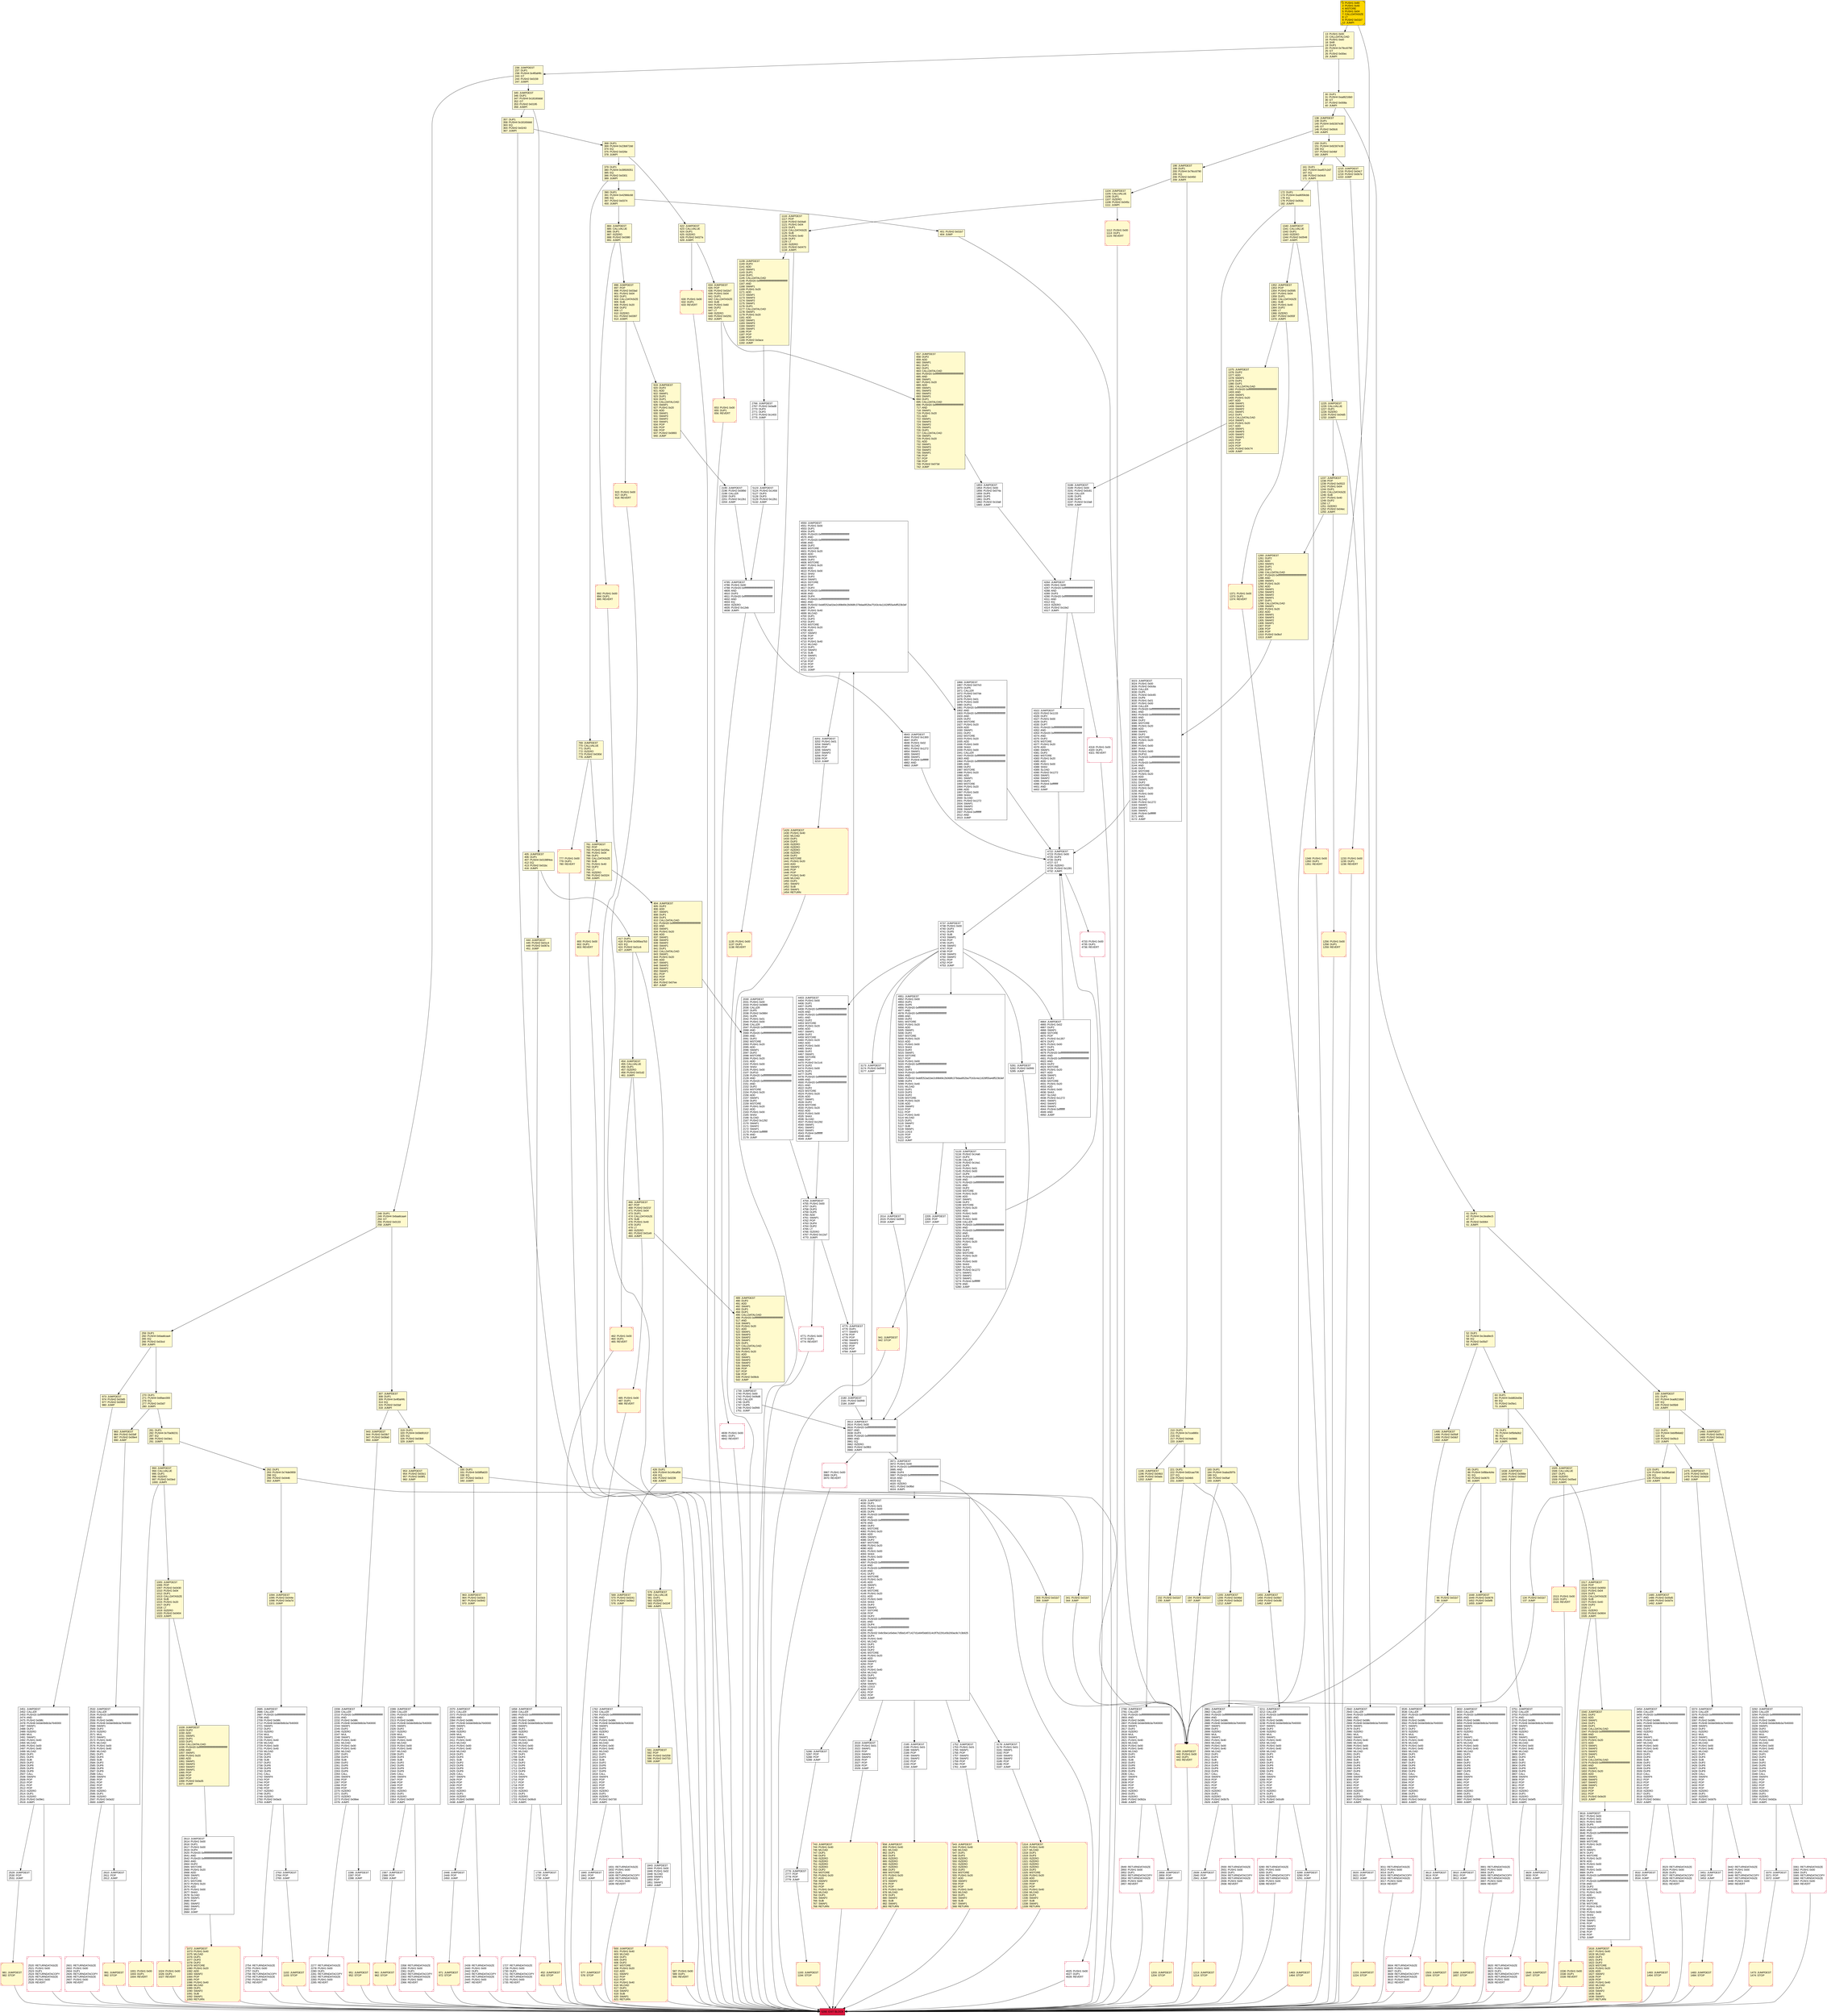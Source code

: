 digraph G {
bgcolor=transparent rankdir=UD;
node [shape=box style=filled color=black fillcolor=white fontname=arial fontcolor=black];
4550 [label="4550: JUMPDEST\l4551: PUSH1 0x00\l4553: DUP1\l4554: DUP5\l4555: PUSH20 0xffffffffffffffffffffffffffffffffffffffff\l4576: AND\l4577: PUSH20 0xffffffffffffffffffffffffffffffffffffffff\l4598: AND\l4599: DUP2\l4600: MSTORE\l4601: PUSH1 0x20\l4603: ADD\l4604: SWAP1\l4605: DUP2\l4606: MSTORE\l4607: PUSH1 0x20\l4609: ADD\l4610: PUSH1 0x00\l4612: SHA3\l4613: DUP2\l4614: SWAP1\l4615: SSTORE\l4616: POP\l4617: DUP2\l4618: PUSH20 0xffffffffffffffffffffffffffffffffffffffff\l4639: AND\l4640: DUP4\l4641: PUSH20 0xffffffffffffffffffffffffffffffffffffffff\l4662: AND\l4663: PUSH32 0xddf252ad1be2c89b69c2b068fc378daa952ba7f163c4a11628f55a4df523b3ef\l4696: DUP4\l4697: PUSH1 0x40\l4699: MLOAD\l4700: DUP1\l4701: DUP3\l4702: DUP2\l4703: MSTORE\l4704: PUSH1 0x20\l4706: ADD\l4707: SWAP2\l4708: POP\l4709: POP\l4710: PUSH1 0x40\l4712: MLOAD\l4713: DUP1\l4714: SWAP2\l4715: SUB\l4716: SWAP1\l4717: LOG3\l4718: POP\l4719: POP\l4720: POP\l4721: JUMP\l" ];
993 [label="993: JUMPDEST\l994: CALLVALUE\l995: DUP1\l996: ISZERO\l997: PUSH2 0x03ed\l1000: JUMPI\l" fillcolor=lemonchiffon ];
303 [label="303: PUSH2 0x01b7\l306: JUMP\l" fillcolor=lemonchiffon ];
657 [label="657: JUMPDEST\l658: DUP2\l659: ADD\l660: SWAP1\l661: DUP1\l662: DUP1\l663: CALLDATALOAD\l664: PUSH20 0xffffffffffffffffffffffffffffffffffffffff\l685: AND\l686: SWAP1\l687: PUSH1 0x20\l689: ADD\l690: SWAP1\l691: SWAP3\l692: SWAP2\l693: SWAP1\l694: DUP1\l695: CALLDATALOAD\l696: PUSH20 0xffffffffffffffffffffffffffffffffffffffff\l717: AND\l718: SWAP1\l719: PUSH1 0x20\l721: ADD\l722: SWAP1\l723: SWAP3\l724: SWAP2\l725: SWAP1\l726: DUP1\l727: CALLDATALOAD\l728: SWAP1\l729: PUSH1 0x20\l731: ADD\l732: SWAP1\l733: SWAP3\l734: SWAP2\l735: SWAP1\l736: POP\l737: POP\l738: POP\l739: PUSH2 0x073d\l742: JUMP\l" fillcolor=lemonchiffon ];
1739 [label="1739: JUMPDEST\l1740: PUSH1 0x00\l1742: PUSH2 0x06d8\l1745: CALLER\l1746: DUP5\l1747: DUP5\l1748: PUSH2 0x0f49\l1751: JUMP\l" ];
2858 [label="2858: JUMPDEST\l2859: POP\l2860: JUMP\l" ];
3370 [label="3370: JUMPDEST\l3371: POP\l3372: JUMP\l" ];
1475 [label="1475: JUMPDEST\l1476: PUSH2 0x05cb\l1479: PUSH2 0x0d2d\l1482: JUMP\l" fillcolor=lemonchiffon ];
3604 [label="3604: RETURNDATASIZE\l3605: PUSH1 0x00\l3607: DUP1\l3608: RETURNDATACOPY\l3609: RETURNDATASIZE\l3610: PUSH1 0x00\l3612: REVERT\l" shape=Msquare color=crimson ];
1840 [label="1840: JUMPDEST\l1841: POP\l1842: JUMP\l" ];
2367 [label="2367: JUMPDEST\l2368: POP\l2369: JUMP\l" ];
4025 [label="4025: PUSH1 0x00\l4027: DUP1\l4028: REVERT\l" shape=Msquare color=crimson ];
1314 [label="1314: JUMPDEST\l1315: PUSH1 0x40\l1317: MLOAD\l1318: DUP1\l1319: DUP3\l1320: ISZERO\l1321: ISZERO\l1322: ISZERO\l1323: ISZERO\l1324: DUP2\l1325: MSTORE\l1326: PUSH1 0x20\l1328: ADD\l1329: SWAP2\l1330: POP\l1331: POP\l1332: PUSH1 0x40\l1334: MLOAD\l1335: DUP1\l1336: SWAP2\l1337: SUB\l1338: SWAP1\l1339: RETURN\l" fillcolor=lemonchiffon shape=Msquare color=crimson ];
2780 [label="2780: JUMPDEST\l2781: CALLER\l2782: PUSH20 0xffffffffffffffffffffffffffffffffffffffff\l2803: AND\l2804: PUSH2 0x08fc\l2807: PUSH8 0x0de0b6b3a7640000\l2816: SWAP1\l2817: DUP2\l2818: ISZERO\l2819: MUL\l2820: SWAP1\l2821: PUSH1 0x40\l2823: MLOAD\l2824: PUSH1 0x00\l2826: PUSH1 0x40\l2828: MLOAD\l2829: DUP1\l2830: DUP4\l2831: SUB\l2832: DUP2\l2833: DUP6\l2834: DUP9\l2835: DUP9\l2836: CALL\l2837: SWAP4\l2838: POP\l2839: POP\l2840: POP\l2841: POP\l2842: ISZERO\l2843: DUP1\l2844: ISZERO\l2845: PUSH2 0x0b2a\l2848: JUMPI\l" ];
330 [label="330: DUP1\l331: PUSH4 0x58ffa620\l336: EQ\l337: PUSH2 0x03c3\l340: JUMPI\l" fillcolor=lemonchiffon ];
2185 [label="2185: JUMPDEST\l2186: PUSH1 0x01\l2188: SWAP1\l2189: POP\l2190: SWAP3\l2191: SWAP2\l2192: POP\l2193: POP\l2194: JUMP\l" ];
951 [label="951: JUMPDEST\l952: STOP\l" fillcolor=lemonchiffon shape=Msquare color=crimson ];
1463 [label="1463: JUMPDEST\l1464: STOP\l" fillcolor=lemonchiffon shape=Msquare color=crimson ];
943 [label="943: JUMPDEST\l944: PUSH2 0x03b7\l947: PUSH2 0x08a0\l950: JUMP\l" fillcolor=lemonchiffon ];
3201 [label="3201: JUMPDEST\l3202: PUSH1 0x01\l3204: SWAP1\l3205: POP\l3206: SWAP3\l3207: SWAP2\l3208: POP\l3209: POP\l3210: JUMP\l" ];
1638 [label="1638: JUMPDEST\l1639: PUSH2 0x066e\l1642: PUSH2 0x0ea7\l1645: JUMP\l" fillcolor=lemonchiffon ];
2014 [label="2014: JUMPDEST\l2015: PUSH2 0x0f49\l2018: JUMP\l" ];
30 [label="30: DUP1\l31: PUSH4 0xad6216b0\l36: GT\l37: PUSH2 0x008a\l40: JUMPI\l" fillcolor=lemonchiffon ];
915 [label="915: PUSH1 0x00\l917: DUP1\l918: REVERT\l" fillcolor=lemonchiffon shape=Msquare color=crimson ];
2601 [label="2601: RETURNDATASIZE\l2602: PUSH1 0x00\l2604: DUP1\l2605: RETURNDATACOPY\l2606: RETURNDATASIZE\l2607: PUSH1 0x00\l2609: REVERT\l" shape=Msquare color=crimson ];
390 [label="390: DUP1\l391: PUSH4 0x42966c68\l396: EQ\l397: PUSH2 0x0374\l400: JUMPI\l" fillcolor=lemonchiffon ];
941 [label="941: JUMPDEST\l942: STOP\l" fillcolor=lemonchiffon shape=Msquare color=crimson ];
4864 [label="4864: JUMPDEST\l4865: PUSH1 0x02\l4867: DUP2\l4868: SWAP1\l4869: SSTORE\l4870: POP\l4871: PUSH2 0x1357\l4874: DUP2\l4875: PUSH1 0x00\l4877: DUP1\l4878: DUP6\l4879: PUSH20 0xffffffffffffffffffffffffffffffffffffffff\l4900: AND\l4901: PUSH20 0xffffffffffffffffffffffffffffffffffffffff\l4922: AND\l4923: DUP2\l4924: MSTORE\l4925: PUSH1 0x20\l4927: ADD\l4928: SWAP1\l4929: DUP2\l4930: MSTORE\l4931: PUSH1 0x20\l4933: ADD\l4934: PUSH1 0x00\l4936: SHA3\l4937: SLOAD\l4938: PUSH2 0x1272\l4941: SWAP1\l4942: SWAP2\l4943: SWAP1\l4944: PUSH4 0xffffffff\l4949: AND\l4950: JUMP\l" ];
953 [label="953: JUMPDEST\l954: PUSH2 0x03c1\l957: PUSH2 0x08f1\l960: JUMP\l" fillcolor=lemonchiffon ];
1540 [label="1540: JUMPDEST\l1541: DUP2\l1542: ADD\l1543: SWAP1\l1544: DUP1\l1545: DUP1\l1546: CALLDATALOAD\l1547: PUSH20 0xffffffffffffffffffffffffffffffffffffffff\l1568: AND\l1569: SWAP1\l1570: PUSH1 0x20\l1572: ADD\l1573: SWAP1\l1574: SWAP3\l1575: SWAP2\l1576: SWAP1\l1577: DUP1\l1578: CALLDATALOAD\l1579: PUSH20 0xffffffffffffffffffffffffffffffffffffffff\l1600: AND\l1601: SWAP1\l1602: PUSH1 0x20\l1604: ADD\l1605: SWAP1\l1606: SWAP3\l1607: SWAP2\l1608: SWAP1\l1609: POP\l1610: POP\l1611: POP\l1612: PUSH2 0x0e20\l1615: JUMP\l" fillcolor=lemonchiffon ];
634 [label="634: JUMPDEST\l635: POP\l636: PUSH2 0x02e7\l639: PUSH1 0x04\l641: DUP1\l642: CALLDATASIZE\l643: SUB\l644: PUSH1 0x60\l646: DUP2\l647: LT\l648: ISZERO\l649: PUSH2 0x0291\l652: JUMPI\l" fillcolor=lemonchiffon ];
981 [label="981: JUMPDEST\l982: STOP\l" fillcolor=lemonchiffon shape=Msquare color=crimson ];
1493 [label="1493: JUMPDEST\l1494: STOP\l" fillcolor=lemonchiffon shape=Msquare color=crimson ];
1853 [label="1853: JUMPDEST\l1854: PUSH1 0x00\l1856: PUSH2 0x074a\l1859: DUP5\l1860: DUP5\l1861: DUP5\l1862: PUSH2 0x10a8\l1865: JUMP\l" ];
485 [label="485: PUSH1 0x00\l487: DUP1\l488: REVERT\l" fillcolor=lemonchiffon shape=Msquare color=crimson ];
259 [label="259: DUP1\l260: PUSH4 0x6aa6caa4\l265: EQ\l266: PUSH2 0x03cd\l269: JUMPI\l" fillcolor=lemonchiffon ];
1001 [label="1001: PUSH1 0x00\l1003: DUP1\l1004: REVERT\l" fillcolor=lemonchiffon shape=Msquare color=crimson ];
1513 [label="1513: PUSH1 0x00\l1515: DUP1\l1516: REVERT\l" fillcolor=lemonchiffon shape=Msquare color=crimson ];
991 [label="991: JUMPDEST\l992: STOP\l" fillcolor=lemonchiffon shape=Msquare color=crimson ];
1503 [label="1503: JUMPDEST\l1504: STOP\l" fillcolor=lemonchiffon shape=Msquare color=crimson ];
345 [label="345: JUMPDEST\l346: DUP1\l347: PUSH4 0x18160ddd\l352: GT\l353: PUSH2 0x0195\l356: JUMPI\l" fillcolor=lemonchiffon ];
183 [label="183: DUP1\l184: PUSH4 0xaba35f7b\l189: EQ\l190: PUSH2 0x05af\l193: JUMPI\l" fillcolor=lemonchiffon ];
452 [label="452: JUMPDEST\l453: STOP\l" fillcolor=lemonchiffon shape=Msquare color=crimson ];
961 [label="961: JUMPDEST\l962: STOP\l" fillcolor=lemonchiffon shape=Msquare color=crimson ];
1473 [label="1473: JUMPDEST\l1474: STOP\l" fillcolor=lemonchiffon shape=Msquare color=crimson ];
1485 [label="1485: JUMPDEST\l1486: PUSH2 0x05d5\l1489: PUSH2 0x0d7e\l1492: JUMP\l" fillcolor=lemonchiffon ];
2939 [label="2939: JUMPDEST\l2940: POP\l2941: JUMP\l" ];
3451 [label="3451: JUMPDEST\l3452: POP\l3453: JUMP\l" ];
971 [label="971: JUMPDEST\l972: STOP\l" fillcolor=lemonchiffon shape=Msquare color=crimson ];
1483 [label="1483: JUMPDEST\l1484: STOP\l" fillcolor=lemonchiffon shape=Msquare color=crimson ];
3910 [label="3910: JUMPDEST\l3911: POP\l3912: JUMP\l" ];
0 [label="0: PUSH1 0x80\l2: PUSH1 0x40\l4: MSTORE\l5: PUSH1 0x04\l7: CALLDATASIZE\l8: LT\l9: PUSH2 0x01b7\l12: JUMPI\l" fillcolor=lemonchiffon shape=Msquare fillcolor=gold ];
3971 [label="3971: JUMPDEST\l3972: PUSH1 0x00\l3974: PUSH20 0xffffffffffffffffffffffffffffffffffffffff\l3995: AND\l3996: DUP4\l3997: PUSH20 0xffffffffffffffffffffffffffffffffffffffff\l4018: AND\l4019: EQ\l4020: ISZERO\l4021: PUSH2 0x0fbd\l4024: JUMPI\l" ];
221 [label="221: DUP1\l222: PUSH4 0x82caa706\l227: EQ\l228: PUSH2 0x04b5\l231: JUMPI\l" fillcolor=lemonchiffon ];
858 [label="858: JUMPDEST\l859: PUSH1 0x40\l861: MLOAD\l862: DUP1\l863: DUP3\l864: ISZERO\l865: ISZERO\l866: ISZERO\l867: ISZERO\l868: DUP2\l869: MSTORE\l870: PUSH1 0x20\l872: ADD\l873: SWAP2\l874: POP\l875: POP\l876: PUSH1 0x40\l878: MLOAD\l879: DUP1\l880: SWAP2\l881: SUB\l882: SWAP1\l883: RETURN\l" fillcolor=lemonchiffon shape=Msquare color=crimson ];
405 [label="405: JUMPDEST\l406: DUP1\l407: PUSH4 0x0198f4ea\l412: EQ\l413: PUSH2 0x01bc\l416: JUMPI\l" fillcolor=lemonchiffon ];
3211 [label="3211: JUMPDEST\l3212: CALLER\l3213: PUSH20 0xffffffffffffffffffffffffffffffffffffffff\l3234: AND\l3235: PUSH2 0x08fc\l3238: PUSH8 0x0de0b6b3a7640000\l3247: SWAP1\l3248: DUP2\l3249: ISZERO\l3250: MUL\l3251: SWAP1\l3252: PUSH1 0x40\l3254: MLOAD\l3255: PUSH1 0x00\l3257: PUSH1 0x40\l3259: MLOAD\l3260: DUP1\l3261: DUP4\l3262: SUB\l3263: DUP2\l3264: DUP6\l3265: DUP9\l3266: DUP9\l3267: CALL\l3268: SWAP4\l3269: POP\l3270: POP\l3271: POP\l3272: POP\l3273: ISZERO\l3274: DUP1\l3275: ISZERO\l3276: PUSH2 0x0cd9\l3279: JUMPI\l" ];
462 [label="462: PUSH1 0x00\l464: DUP1\l465: REVERT\l" fillcolor=lemonchiffon shape=Msquare color=crimson ];
1752 [label="1752: JUMPDEST\l1753: PUSH1 0x01\l1755: SWAP1\l1756: POP\l1757: SWAP3\l1758: SWAP2\l1759: POP\l1760: POP\l1761: JUMP\l" ];
1094 [label="1094: JUMPDEST\l1095: PUSH2 0x044e\l1098: PUSH2 0x0a7d\l1101: JUMP\l" fillcolor=lemonchiffon ];
2451 [label="2451: JUMPDEST\l2452: CALLER\l2453: PUSH20 0xffffffffffffffffffffffffffffffffffffffff\l2474: AND\l2475: PUSH2 0x08fc\l2478: PUSH8 0x0de0b6b3a7640000\l2487: SWAP1\l2488: DUP2\l2489: ISZERO\l2490: MUL\l2491: SWAP1\l2492: PUSH1 0x40\l2494: MLOAD\l2495: PUSH1 0x00\l2497: PUSH1 0x40\l2499: MLOAD\l2500: DUP1\l2501: DUP4\l2502: SUB\l2503: DUP2\l2504: DUP6\l2505: DUP9\l2506: DUP9\l2507: CALL\l2508: SWAP4\l2509: POP\l2510: POP\l2511: POP\l2512: POP\l2513: ISZERO\l2514: DUP1\l2515: ISZERO\l2516: PUSH2 0x09e1\l2519: JUMPI\l" ];
2861 [label="2861: JUMPDEST\l2862: CALLER\l2863: PUSH20 0xffffffffffffffffffffffffffffffffffffffff\l2884: AND\l2885: PUSH2 0x08fc\l2888: PUSH8 0x0de0b6b3a7640000\l2897: SWAP1\l2898: DUP2\l2899: ISZERO\l2900: MUL\l2901: SWAP1\l2902: PUSH1 0x40\l2904: MLOAD\l2905: PUSH1 0x00\l2907: PUSH1 0x40\l2909: MLOAD\l2910: DUP1\l2911: DUP4\l2912: SUB\l2913: DUP2\l2914: DUP6\l2915: DUP9\l2916: DUP9\l2917: CALL\l2918: SWAP4\l2919: POP\l2920: POP\l2921: POP\l2922: POP\l2923: ISZERO\l2924: DUP1\l2925: ISZERO\l2926: PUSH2 0x0b7b\l2929: JUMPI\l" ];
2195 [label="2195: JUMPDEST\l2196: PUSH2 0x089d\l2199: CALLER\l2200: DUP3\l2201: PUSH2 0x12b1\l2204: JUMP\l" ];
4403 [label="4403: JUMPDEST\l4404: PUSH1 0x00\l4406: DUP1\l4407: DUP6\l4408: PUSH20 0xffffffffffffffffffffffffffffffffffffffff\l4429: AND\l4430: PUSH20 0xffffffffffffffffffffffffffffffffffffffff\l4451: AND\l4452: DUP2\l4453: MSTORE\l4454: PUSH1 0x20\l4456: ADD\l4457: SWAP1\l4458: DUP2\l4459: MSTORE\l4460: PUSH1 0x20\l4462: ADD\l4463: PUSH1 0x00\l4465: SHA3\l4466: DUP2\l4467: SWAP1\l4468: SSTORE\l4469: POP\l4470: PUSH2 0x11c6\l4473: DUP2\l4474: PUSH1 0x00\l4476: DUP1\l4477: DUP6\l4478: PUSH20 0xffffffffffffffffffffffffffffffffffffffff\l4499: AND\l4500: PUSH20 0xffffffffffffffffffffffffffffffffffffffff\l4521: AND\l4522: DUP2\l4523: MSTORE\l4524: PUSH1 0x20\l4526: ADD\l4527: SWAP1\l4528: DUP2\l4529: MSTORE\l4530: PUSH1 0x20\l4532: ADD\l4533: PUSH1 0x00\l4535: SHA3\l4536: SLOAD\l4537: PUSH2 0x1292\l4540: SWAP1\l4541: SWAP2\l4542: SWAP1\l4543: PUSH4 0xffffffff\l4548: AND\l4549: JUMP\l" ];
1340 [label="1340: JUMPDEST\l1341: CALLVALUE\l1342: DUP1\l1343: ISZERO\l1344: PUSH2 0x0548\l1347: JUMPI\l" fillcolor=lemonchiffon ];
341 [label="341: PUSH2 0x01b7\l344: JUMP\l" fillcolor=lemonchiffon ];
884 [label="884: JUMPDEST\l885: CALLVALUE\l886: DUP1\l887: ISZERO\l888: PUSH2 0x0380\l891: JUMPI\l" fillcolor=lemonchiffon ];
800 [label="800: PUSH1 0x00\l802: DUP1\l803: REVERT\l" fillcolor=lemonchiffon shape=Msquare color=crimson ];
1495 [label="1495: JUMPDEST\l1496: PUSH2 0x05df\l1499: PUSH2 0x0dcf\l1502: JUMP\l" fillcolor=lemonchiffon ];
3373 [label="3373: JUMPDEST\l3374: CALLER\l3375: PUSH20 0xffffffffffffffffffffffffffffffffffffffff\l3396: AND\l3397: PUSH2 0x08fc\l3400: PUSH8 0x0de0b6b3a7640000\l3409: SWAP1\l3410: DUP2\l3411: ISZERO\l3412: MUL\l3413: SWAP1\l3414: PUSH1 0x40\l3416: MLOAD\l3417: PUSH1 0x00\l3419: PUSH1 0x40\l3421: MLOAD\l3422: DUP1\l3423: DUP4\l3424: SUB\l3425: DUP2\l3426: DUP6\l3427: DUP9\l3428: DUP9\l3429: CALL\l3430: SWAP4\l3431: POP\l3432: POP\l3433: POP\l3434: POP\l3435: ISZERO\l3436: DUP1\l3437: ISZERO\l3438: PUSH2 0x0d7b\l3441: JUMPI\l" ];
769 [label="769: JUMPDEST\l770: CALLVALUE\l771: DUP1\l772: ISZERO\l773: PUSH2 0x030d\l776: JUMPI\l" fillcolor=lemonchiffon ];
1225 [label="1225: JUMPDEST\l1226: CALLVALUE\l1227: DUP1\l1228: ISZERO\l1229: PUSH2 0x04d5\l1232: JUMPI\l" fillcolor=lemonchiffon ];
1005 [label="1005: JUMPDEST\l1006: POP\l1007: PUSH2 0x0430\l1010: PUSH1 0x04\l1012: DUP1\l1013: CALLDATASIZE\l1014: SUB\l1015: PUSH1 0x20\l1017: DUP2\l1018: LT\l1019: ISZERO\l1020: PUSH2 0x0404\l1023: JUMPI\l" fillcolor=lemonchiffon ];
4785 [label="4785: JUMPDEST\l4786: PUSH1 0x00\l4788: PUSH20 0xffffffffffffffffffffffffffffffffffffffff\l4809: AND\l4810: DUP3\l4811: PUSH20 0xffffffffffffffffffffffffffffffffffffffff\l4832: AND\l4833: EQ\l4834: ISZERO\l4835: PUSH2 0x12eb\l4838: JUMPI\l" ];
466 [label="466: JUMPDEST\l467: POP\l468: PUSH2 0x021f\l471: PUSH1 0x04\l473: DUP1\l474: CALLDATASIZE\l475: SUB\l476: PUSH1 0x40\l478: DUP2\l479: LT\l480: ISZERO\l481: PUSH2 0x01e9\l484: JUMPI\l" fillcolor=lemonchiffon ];
2776 [label="2776: JUMPDEST\l2777: POP\l2778: POP\l2779: JUMP\l" ];
1517 [label="1517: JUMPDEST\l1518: POP\l1519: PUSH2 0x0650\l1522: PUSH1 0x04\l1524: DUP1\l1525: CALLDATASIZE\l1526: SUB\l1527: PUSH1 0x40\l1529: DUP2\l1530: LT\l1531: ISZERO\l1532: PUSH2 0x0604\l1535: JUMPI\l" fillcolor=lemonchiffon ];
368 [label="368: DUP1\l369: PUSH4 0x23b872dd\l374: EQ\l375: PUSH2 0x026e\l378: JUMPI\l" fillcolor=lemonchiffon ];
3454 [label="3454: JUMPDEST\l3455: CALLER\l3456: PUSH20 0xffffffffffffffffffffffffffffffffffffffff\l3477: AND\l3478: PUSH2 0x08fc\l3481: PUSH8 0x0de0b6b3a7640000\l3490: SWAP1\l3491: DUP2\l3492: ISZERO\l3493: MUL\l3494: SWAP1\l3495: PUSH1 0x40\l3497: MLOAD\l3498: PUSH1 0x00\l3500: PUSH1 0x40\l3502: MLOAD\l3503: DUP1\l3504: DUP4\l3505: SUB\l3506: DUP2\l3507: DUP6\l3508: DUP9\l3509: DUP9\l3510: CALL\l3511: SWAP4\l3512: POP\l3513: POP\l3514: POP\l3515: POP\l3516: ISZERO\l3517: DUP1\l3518: ISZERO\l3519: PUSH2 0x0dcc\l3522: JUMPI\l" ];
489 [label="489: JUMPDEST\l490: DUP2\l491: ADD\l492: SWAP1\l493: DUP1\l494: DUP1\l495: CALLDATALOAD\l496: PUSH20 0xffffffffffffffffffffffffffffffffffffffff\l517: AND\l518: SWAP1\l519: PUSH1 0x20\l521: ADD\l522: SWAP1\l523: SWAP3\l524: SWAP2\l525: SWAP1\l526: DUP1\l527: CALLDATALOAD\l528: SWAP1\l529: PUSH1 0x20\l531: ADD\l532: SWAP1\l533: SWAP3\l534: SWAP2\l535: SWAP1\l536: POP\l537: POP\l538: POP\l539: PUSH2 0x06cb\l542: JUMP\l" fillcolor=lemonchiffon ];
85 [label="85: DUP1\l86: PUSH4 0xf8be4d4e\l91: EQ\l92: PUSH2 0x0670\l95: JUMPI\l" fillcolor=lemonchiffon ];
2613 [label="2613: JUMPDEST\l2614: PUSH1 0x00\l2616: DUP1\l2617: PUSH1 0x00\l2619: DUP4\l2620: PUSH20 0xffffffffffffffffffffffffffffffffffffffff\l2641: AND\l2642: PUSH20 0xffffffffffffffffffffffffffffffffffffffff\l2663: AND\l2664: DUP2\l2665: MSTORE\l2666: PUSH1 0x20\l2668: ADD\l2669: SWAP1\l2670: DUP2\l2671: MSTORE\l2672: PUSH1 0x20\l2674: ADD\l2675: PUSH1 0x00\l2677: SHA3\l2678: SLOAD\l2679: SWAP1\l2680: POP\l2681: SWAP2\l2682: SWAP1\l2683: POP\l2684: JUMP\l" ];
1727 [label="1727: RETURNDATASIZE\l1728: PUSH1 0x00\l1730: DUP1\l1731: RETURNDATACOPY\l1732: RETURNDATASIZE\l1733: PUSH1 0x00\l1735: REVERT\l" shape=Msquare color=crimson ];
777 [label="777: PUSH1 0x00\l779: DUP1\l780: REVERT\l" fillcolor=lemonchiffon shape=Msquare color=crimson ];
1429 [label="1429: JUMPDEST\l1430: PUSH1 0x40\l1432: MLOAD\l1433: DUP1\l1434: DUP3\l1435: ISZERO\l1436: ISZERO\l1437: ISZERO\l1438: ISZERO\l1439: DUP2\l1440: MSTORE\l1441: PUSH1 0x20\l1443: ADD\l1444: SWAP2\l1445: POP\l1446: POP\l1447: PUSH1 0x40\l1449: MLOAD\l1450: DUP1\l1451: SWAP2\l1452: SUB\l1453: SWAP1\l1454: RETURN\l" fillcolor=lemonchiffon shape=Msquare color=crimson ];
5290 [label="5290: EXIT BLOCK\l" fillcolor=crimson ];
4722 [label="4722: JUMPDEST\l4723: PUSH1 0x00\l4725: DUP3\l4726: DUP3\l4727: GT\l4728: ISZERO\l4729: PUSH2 0x1281\l4732: JUMPI\l" ];
3832 [label="3832: JUMPDEST\l3833: CALLER\l3834: PUSH20 0xffffffffffffffffffffffffffffffffffffffff\l3855: AND\l3856: PUSH2 0x08fc\l3859: PUSH8 0x0de0b6b3a7640000\l3868: SWAP1\l3869: DUP2\l3870: ISZERO\l3871: MUL\l3872: SWAP1\l3873: PUSH1 0x40\l3875: MLOAD\l3876: PUSH1 0x00\l3878: PUSH1 0x40\l3880: MLOAD\l3881: DUP1\l3882: DUP4\l3883: SUB\l3884: DUP2\l3885: DUP6\l3886: DUP9\l3887: DUP9\l3888: CALL\l3889: SWAP4\l3890: POP\l3891: POP\l3892: POP\l3893: POP\l3894: ISZERO\l3895: DUP1\l3896: ISZERO\l3897: PUSH2 0x0f46\l3900: JUMPI\l" ];
2448 [label="2448: JUMPDEST\l2449: POP\l2450: JUMP\l" ];
4754 [label="4754: JUMPDEST\l4755: PUSH1 0x00\l4757: DUP1\l4758: DUP3\l4759: DUP5\l4760: ADD\l4761: SWAP1\l4762: POP\l4763: DUP4\l4764: DUP2\l4765: LT\l4766: ISZERO\l4767: PUSH2 0x12a7\l4770: JUMPI\l" ];
401 [label="401: PUSH2 0x01b7\l404: JUMP\l" fillcolor=lemonchiffon ];
1866 [label="1866: JUMPDEST\l1867: PUSH2 0x07e3\l1870: DUP5\l1871: CALLER\l1872: PUSH2 0x07de\l1875: DUP6\l1876: PUSH1 0x01\l1878: PUSH1 0x00\l1880: DUP11\l1881: PUSH20 0xffffffffffffffffffffffffffffffffffffffff\l1902: AND\l1903: PUSH20 0xffffffffffffffffffffffffffffffffffffffff\l1924: AND\l1925: DUP2\l1926: MSTORE\l1927: PUSH1 0x20\l1929: ADD\l1930: SWAP1\l1931: DUP2\l1932: MSTORE\l1933: PUSH1 0x20\l1935: ADD\l1936: PUSH1 0x00\l1938: SHA3\l1939: PUSH1 0x00\l1941: CALLER\l1942: PUSH20 0xffffffffffffffffffffffffffffffffffffffff\l1963: AND\l1964: PUSH20 0xffffffffffffffffffffffffffffffffffffffff\l1985: AND\l1986: DUP2\l1987: MSTORE\l1988: PUSH1 0x20\l1990: ADD\l1991: SWAP1\l1992: DUP2\l1993: MSTORE\l1994: PUSH1 0x20\l1996: ADD\l1997: PUSH1 0x00\l1999: SHA3\l2000: SLOAD\l2001: PUSH2 0x1272\l2004: SWAP1\l2005: SWAP2\l2006: SWAP1\l2007: PUSH4 0xffffffff\l2012: AND\l2013: JUMP\l" ];
100 [label="100: JUMPDEST\l101: DUP1\l102: PUSH4 0xad6216b0\l107: EQ\l108: PUSH2 0x05b9\l111: JUMPI\l" fillcolor=lemonchiffon ];
357 [label="357: DUP1\l358: PUSH4 0x18160ddd\l363: EQ\l364: PUSH2 0x0243\l367: JUMPI\l" fillcolor=lemonchiffon ];
3178 [label="3178: JUMPDEST\l3179: PUSH1 0x01\l3181: SWAP1\l3182: POP\l3183: SWAP3\l3184: SWAP2\l3185: POP\l3186: POP\l3187: JUMP\l" ];
804 [label="804: JUMPDEST\l805: DUP2\l806: ADD\l807: SWAP1\l808: DUP1\l809: DUP1\l810: CALLDATALOAD\l811: PUSH20 0xffffffffffffffffffffffffffffffffffffffff\l832: AND\l833: SWAP1\l834: PUSH1 0x20\l836: ADD\l837: SWAP1\l838: SWAP3\l839: SWAP2\l840: SWAP1\l841: DUP1\l842: CALLDATALOAD\l843: SWAP1\l844: PUSH1 0x20\l846: ADD\l847: SWAP1\l848: SWAP3\l849: SWAP2\l850: SWAP1\l851: POP\l852: POP\l853: POP\l854: PUSH2 0x07ee\l857: JUMP\l" fillcolor=lemonchiffon ];
2208 [label="2208: JUMPDEST\l2209: CALLER\l2210: PUSH20 0xffffffffffffffffffffffffffffffffffffffff\l2231: AND\l2232: PUSH2 0x08fc\l2235: PUSH8 0x0de0b6b3a7640000\l2244: SWAP1\l2245: DUP2\l2246: ISZERO\l2247: MUL\l2248: SWAP1\l2249: PUSH1 0x40\l2251: MLOAD\l2252: PUSH1 0x00\l2254: PUSH1 0x40\l2256: MLOAD\l2257: DUP1\l2258: DUP4\l2259: SUB\l2260: DUP2\l2261: DUP6\l2262: DUP9\l2263: DUP9\l2264: CALL\l2265: SWAP4\l2266: POP\l2267: POP\l2268: POP\l2269: POP\l2270: ISZERO\l2271: DUP1\l2272: ISZERO\l2273: PUSH2 0x08ee\l2276: JUMPI\l" ];
1658 [label="1658: JUMPDEST\l1659: CALLER\l1660: PUSH20 0xffffffffffffffffffffffffffffffffffffffff\l1681: AND\l1682: PUSH2 0x08fc\l1685: PUSH8 0x0de0b6b3a7640000\l1694: SWAP1\l1695: DUP2\l1696: ISZERO\l1697: MUL\l1698: SWAP1\l1699: PUSH1 0x40\l1701: MLOAD\l1702: PUSH1 0x00\l1704: PUSH1 0x40\l1706: MLOAD\l1707: DUP1\l1708: DUP4\l1709: SUB\l1710: DUP2\l1711: DUP6\l1712: DUP9\l1713: DUP9\l1714: CALL\l1715: SWAP4\l1716: POP\l1717: POP\l1718: POP\l1719: POP\l1720: ISZERO\l1721: DUP1\l1722: ISZERO\l1723: PUSH2 0x06c8\l1726: JUMPI\l" ];
2529 [label="2529: JUMPDEST\l2530: POP\l2531: JUMP\l" ];
3913 [label="3913: JUMPDEST\l3914: PUSH1 0x00\l3916: PUSH20 0xffffffffffffffffffffffffffffffffffffffff\l3937: AND\l3938: DUP3\l3939: PUSH20 0xffffffffffffffffffffffffffffffffffffffff\l3960: AND\l3961: EQ\l3962: ISZERO\l3963: PUSH2 0x0f83\l3966: JUMPI\l" ];
123 [label="123: DUP1\l124: PUSH4 0xb3f5a0dd\l129: EQ\l130: PUSH2 0x05cd\l133: JUMPI\l" fillcolor=lemonchiffon ];
3280 [label="3280: RETURNDATASIZE\l3281: PUSH1 0x00\l3283: DUP1\l3284: RETURNDATACOPY\l3285: RETURNDATASIZE\l3286: PUSH1 0x00\l3288: REVERT\l" shape=Msquare color=crimson ];
172 [label="172: DUP1\l173: PUSH4 0xa9059cbb\l178: EQ\l179: PUSH2 0x053c\l182: JUMPI\l" fillcolor=lemonchiffon ];
1028 [label="1028: JUMPDEST\l1029: DUP2\l1030: ADD\l1031: SWAP1\l1032: DUP1\l1033: DUP1\l1034: CALLDATALOAD\l1035: PUSH20 0xffffffffffffffffffffffffffffffffffffffff\l1056: AND\l1057: SWAP1\l1058: PUSH1 0x20\l1060: ADD\l1061: SWAP1\l1062: SWAP3\l1063: SWAP2\l1064: SWAP1\l1065: POP\l1066: POP\l1067: POP\l1068: PUSH2 0x0a35\l1071: JUMP\l" fillcolor=lemonchiffon ];
4951 [label="4951: JUMPDEST\l4952: PUSH1 0x00\l4954: DUP1\l4955: DUP5\l4956: PUSH20 0xffffffffffffffffffffffffffffffffffffffff\l4977: AND\l4978: PUSH20 0xffffffffffffffffffffffffffffffffffffffff\l4999: AND\l5000: DUP2\l5001: MSTORE\l5002: PUSH1 0x20\l5004: ADD\l5005: SWAP1\l5006: DUP2\l5007: MSTORE\l5008: PUSH1 0x20\l5010: ADD\l5011: PUSH1 0x00\l5013: SHA3\l5014: DUP2\l5015: SWAP1\l5016: SSTORE\l5017: POP\l5018: PUSH1 0x00\l5020: PUSH20 0xffffffffffffffffffffffffffffffffffffffff\l5041: AND\l5042: DUP3\l5043: PUSH20 0xffffffffffffffffffffffffffffffffffffffff\l5064: AND\l5065: PUSH32 0xddf252ad1be2c89b69c2b068fc378daa952ba7f163c4a11628f55a4df523b3ef\l5098: DUP4\l5099: PUSH1 0x40\l5101: MLOAD\l5102: DUP1\l5103: DUP3\l5104: DUP2\l5105: MSTORE\l5106: PUSH1 0x20\l5108: ADD\l5109: SWAP2\l5110: POP\l5111: POP\l5112: PUSH1 0x40\l5114: MLOAD\l5115: DUP1\l5116: SWAP2\l5117: SUB\l5118: SWAP1\l5119: LOG3\l5120: POP\l5121: POP\l5122: JUMP\l" ];
1195 [label="1195: JUMPDEST\l1196: PUSH2 0x04b3\l1199: PUSH2 0x0adc\l1202: JUMP\l" fillcolor=lemonchiffon ];
307 [label="307: JUMPDEST\l308: DUP1\l309: PUSH4 0x4f0af4fc\l314: EQ\l315: PUSH2 0x03af\l318: JUMPI\l" fillcolor=lemonchiffon ];
2754 [label="2754: RETURNDATASIZE\l2755: PUSH1 0x00\l2757: DUP1\l2758: RETURNDATACOPY\l2759: RETURNDATASIZE\l2760: PUSH1 0x00\l2762: REVERT\l" shape=Msquare color=crimson ];
892 [label="892: PUSH1 0x00\l894: DUP1\l895: REVERT\l" fillcolor=lemonchiffon shape=Msquare color=crimson ];
3967 [label="3967: PUSH1 0x00\l3969: DUP1\l3970: REVERT\l" shape=Msquare color=crimson ];
3292 [label="3292: JUMPDEST\l3293: CALLER\l3294: PUSH20 0xffffffffffffffffffffffffffffffffffffffff\l3315: AND\l3316: PUSH2 0x08fc\l3319: PUSH8 0x0de0b6b3a7640000\l3328: SWAP1\l3329: DUP2\l3330: ISZERO\l3331: MUL\l3332: SWAP1\l3333: PUSH1 0x40\l3335: MLOAD\l3336: PUSH1 0x00\l3338: PUSH1 0x40\l3340: MLOAD\l3341: DUP1\l3342: DUP4\l3343: SUB\l3344: DUP2\l3345: DUP6\l3346: DUP9\l3347: DUP9\l3348: CALL\l3349: SWAP4\l3350: POP\l3351: POP\l3352: POP\l3353: POP\l3354: ISZERO\l3355: DUP1\l3356: ISZERO\l3357: PUSH2 0x0d2a\l3360: JUMPI\l" ];
292 [label="292: DUP1\l293: PUSH4 0x74de0959\l298: EQ\l299: PUSH2 0x0446\l302: JUMPI\l" fillcolor=lemonchiffon ];
63 [label="63: DUP1\l64: PUSH4 0xdd62ed3e\l69: EQ\l70: PUSH2 0x05e1\l73: JUMPI\l" fillcolor=lemonchiffon ];
1348 [label="1348: PUSH1 0x00\l1350: DUP1\l1351: REVERT\l" fillcolor=lemonchiffon shape=Msquare color=crimson ];
3020 [label="3020: JUMPDEST\l3021: POP\l3022: JUMP\l" ];
3532 [label="3532: JUMPDEST\l3533: POP\l3534: JUMP\l" ];
5286 [label="5286: JUMPDEST\l5287: POP\l5288: POP\l5289: JUMP\l" ];
248 [label="248: DUP1\l249: PUSH4 0x6aa6caa4\l254: GT\l255: PUSH2 0x0133\l258: JUMPI\l" fillcolor=lemonchiffon ];
138 [label="138: JUMPDEST\l139: DUP1\l140: PUSH4 0x92307e38\l145: GT\l146: PUSH2 0x00c6\l149: JUMPI\l" fillcolor=lemonchiffon ];
3820 [label="3820: RETURNDATASIZE\l3821: PUSH1 0x00\l3823: DUP1\l3824: RETURNDATACOPY\l3825: RETURNDATASIZE\l3826: PUSH1 0x00\l3828: REVERT\l" shape=Msquare color=crimson ];
2685 [label="2685: JUMPDEST\l2686: CALLER\l2687: PUSH20 0xffffffffffffffffffffffffffffffffffffffff\l2708: AND\l2709: PUSH2 0x08fc\l2712: PUSH8 0x0de0b6b3a7640000\l2721: SWAP1\l2722: DUP2\l2723: ISZERO\l2724: MUL\l2725: SWAP1\l2726: PUSH1 0x40\l2728: MLOAD\l2729: PUSH1 0x00\l2731: PUSH1 0x40\l2733: MLOAD\l2734: DUP1\l2735: DUP4\l2736: SUB\l2737: DUP2\l2738: DUP6\l2739: DUP9\l2740: DUP9\l2741: CALL\l2742: SWAP4\l2743: POP\l2744: POP\l2745: POP\l2746: POP\l2747: ISZERO\l2748: DUP1\l2749: ISZERO\l2750: PUSH2 0x0acb\l2753: JUMPI\l" ];
1371 [label="1371: PUSH1 0x00\l1373: DUP1\l1374: REVERT\l" fillcolor=lemonchiffon shape=Msquare color=crimson ];
2370 [label="2370: JUMPDEST\l2371: CALLER\l2372: PUSH20 0xffffffffffffffffffffffffffffffffffffffff\l2393: AND\l2394: PUSH2 0x08fc\l2397: PUSH8 0x0de0b6b3a7640000\l2406: SWAP1\l2407: DUP2\l2408: ISZERO\l2409: MUL\l2410: SWAP1\l2411: PUSH1 0x40\l2413: MLOAD\l2414: PUSH1 0x00\l2416: PUSH1 0x40\l2418: MLOAD\l2419: DUP1\l2420: DUP4\l2421: SUB\l2422: DUP2\l2423: DUP6\l2424: DUP9\l2425: DUP9\l2426: CALL\l2427: SWAP4\l2428: POP\l2429: POP\l2430: POP\l2431: POP\l2432: ISZERO\l2433: DUP1\l2434: ISZERO\l2435: PUSH2 0x0990\l2438: JUMPI\l" ];
2277 [label="2277: RETURNDATASIZE\l2278: PUSH1 0x00\l2280: DUP1\l2281: RETURNDATACOPY\l2282: RETURNDATASIZE\l2283: PUSH1 0x00\l2285: REVERT\l" shape=Msquare color=crimson ];
569 [label="569: JUMPDEST\l570: PUSH2 0x0241\l573: PUSH2 0x06e2\l576: JUMP\l" fillcolor=lemonchiffon ];
4771 [label="4771: PUSH1 0x00\l4773: DUP1\l4774: REVERT\l" shape=Msquare color=crimson ];
1215 [label="1215: JUMPDEST\l1216: PUSH2 0x04c7\l1219: PUSH2 0x0b7e\l1222: JUMP\l" fillcolor=lemonchiffon ];
1375 [label="1375: JUMPDEST\l1376: DUP2\l1377: ADD\l1378: SWAP1\l1379: DUP1\l1380: DUP1\l1381: CALLDATALOAD\l1382: PUSH20 0xffffffffffffffffffffffffffffffffffffffff\l1403: AND\l1404: SWAP1\l1405: PUSH1 0x20\l1407: ADD\l1408: SWAP1\l1409: SWAP3\l1410: SWAP2\l1411: SWAP1\l1412: DUP1\l1413: CALLDATALOAD\l1414: SWAP1\l1415: PUSH1 0x20\l1417: ADD\l1418: SWAP1\l1419: SWAP3\l1420: SWAP2\l1421: SWAP1\l1422: POP\l1423: POP\l1424: POP\l1425: PUSH2 0x0c74\l1428: JUMP\l" fillcolor=lemonchiffon ];
4843 [label="4843: JUMPDEST\l4844: PUSH2 0x1300\l4847: DUP2\l4848: PUSH1 0x02\l4850: SLOAD\l4851: PUSH2 0x1272\l4854: SWAP1\l4855: SWAP2\l4856: SWAP1\l4857: PUSH4 0xffffffff\l4862: AND\l4863: JUMP\l" ];
1237 [label="1237: JUMPDEST\l1238: POP\l1239: PUSH2 0x0522\l1242: PUSH1 0x04\l1244: DUP1\l1245: CALLDATASIZE\l1246: SUB\l1247: PUSH1 0x40\l1249: DUP2\l1250: LT\l1251: ISZERO\l1252: PUSH2 0x04ec\l1255: JUMPI\l" fillcolor=lemonchiffon ];
2610 [label="2610: JUMPDEST\l2611: POP\l2612: JUMP\l" ];
161 [label="161: DUP1\l162: PUSH4 0xa457c2d7\l167: EQ\l168: PUSH2 0x04c9\l171: JUMPI\l" fillcolor=lemonchiffon ];
983 [label="983: JUMPDEST\l984: PUSH2 0x03df\l987: PUSH2 0x09e4\l990: JUMP\l" fillcolor=lemonchiffon ];
1465 [label="1465: JUMPDEST\l1466: PUSH2 0x05c1\l1469: PUSH2 0x0cdc\l1472: JUMP\l" fillcolor=lemonchiffon ];
543 [label="543: JUMPDEST\l544: PUSH1 0x40\l546: MLOAD\l547: DUP1\l548: DUP3\l549: ISZERO\l550: ISZERO\l551: ISZERO\l552: ISZERO\l553: DUP2\l554: MSTORE\l555: PUSH1 0x20\l557: ADD\l558: SWAP2\l559: POP\l560: POP\l561: PUSH1 0x40\l563: MLOAD\l564: DUP1\l565: SWAP2\l566: SUB\l567: SWAP1\l568: RETURN\l" fillcolor=lemonchiffon shape=Msquare color=crimson ];
3751 [label="3751: JUMPDEST\l3752: CALLER\l3753: PUSH20 0xffffffffffffffffffffffffffffffffffffffff\l3774: AND\l3775: PUSH2 0x08fc\l3778: PUSH8 0x0de0b6b3a7640000\l3787: SWAP1\l3788: DUP2\l3789: ISZERO\l3790: MUL\l3791: SWAP1\l3792: PUSH1 0x40\l3794: MLOAD\l3795: PUSH1 0x00\l3797: PUSH1 0x40\l3799: MLOAD\l3800: DUP1\l3801: DUP4\l3802: SUB\l3803: DUP2\l3804: DUP6\l3805: DUP9\l3806: DUP9\l3807: CALL\l3808: SWAP4\l3809: POP\l3810: POP\l3811: POP\l3812: POP\l3813: ISZERO\l3814: DUP1\l3815: ISZERO\l3816: PUSH2 0x0ef5\l3819: JUMPI\l" ];
3901 [label="3901: RETURNDATASIZE\l3902: PUSH1 0x00\l3904: DUP1\l3905: RETURNDATACOPY\l3906: RETURNDATASIZE\l3907: PUSH1 0x00\l3909: REVERT\l" shape=Msquare color=crimson ];
1203 [label="1203: JUMPDEST\l1204: STOP\l" fillcolor=lemonchiffon shape=Msquare color=crimson ];
3023 [label="3023: JUMPDEST\l3024: PUSH1 0x00\l3026: PUSH2 0x0c6a\l3029: CALLER\l3030: DUP5\l3031: PUSH2 0x0c65\l3034: DUP6\l3035: PUSH1 0x01\l3037: PUSH1 0x00\l3039: CALLER\l3040: PUSH20 0xffffffffffffffffffffffffffffffffffffffff\l3061: AND\l3062: PUSH20 0xffffffffffffffffffffffffffffffffffffffff\l3083: AND\l3084: DUP2\l3085: MSTORE\l3086: PUSH1 0x20\l3088: ADD\l3089: SWAP1\l3090: DUP2\l3091: MSTORE\l3092: PUSH1 0x20\l3094: ADD\l3095: PUSH1 0x00\l3097: SHA3\l3098: PUSH1 0x00\l3100: DUP10\l3101: PUSH20 0xffffffffffffffffffffffffffffffffffffffff\l3122: AND\l3123: PUSH20 0xffffffffffffffffffffffffffffffffffffffff\l3144: AND\l3145: DUP2\l3146: MSTORE\l3147: PUSH1 0x20\l3149: ADD\l3150: SWAP1\l3151: DUP2\l3152: MSTORE\l3153: PUSH1 0x20\l3155: ADD\l3156: PUSH1 0x00\l3158: SHA3\l3159: SLOAD\l3160: PUSH2 0x1272\l3163: SWAP1\l3164: SWAP2\l3165: SWAP1\l3166: PUSH4 0xffffffff\l3171: AND\l3172: JUMP\l" ];
1213 [label="1213: JUMPDEST\l1214: STOP\l" fillcolor=lemonchiffon shape=Msquare color=crimson ];
653 [label="653: PUSH1 0x00\l655: DUP1\l656: REVERT\l" fillcolor=lemonchiffon shape=Msquare color=crimson ];
2358 [label="2358: RETURNDATASIZE\l2359: PUSH1 0x00\l2361: DUP1\l2362: RETURNDATACOPY\l2363: RETURNDATASIZE\l2364: PUSH1 0x00\l2366: REVERT\l" shape=Msquare color=crimson ];
2849 [label="2849: RETURNDATASIZE\l2850: PUSH1 0x00\l2852: DUP1\l2853: RETURNDATACOPY\l2854: RETURNDATASIZE\l2855: PUSH1 0x00\l2857: REVERT\l" shape=Msquare color=crimson ];
3361 [label="3361: RETURNDATASIZE\l3362: PUSH1 0x00\l3364: DUP1\l3365: RETURNDATACOPY\l3366: RETURNDATASIZE\l3367: PUSH1 0x00\l3369: REVERT\l" shape=Msquare color=crimson ];
3613 [label="3613: JUMPDEST\l3614: POP\l3615: JUMP\l" ];
1831 [label="1831: RETURNDATASIZE\l1832: PUSH1 0x00\l1834: DUP1\l1835: RETURNDATACOPY\l1836: RETURNDATASIZE\l1837: PUSH1 0x00\l1839: REVERT\l" shape=Msquare color=crimson ];
1193 [label="1193: JUMPDEST\l1194: STOP\l" fillcolor=lemonchiffon shape=Msquare color=crimson ];
236 [label="236: JUMPDEST\l237: DUP1\l238: PUSH4 0x4f0af4fc\l243: GT\l244: PUSH2 0x0159\l247: JUMPI\l" fillcolor=lemonchiffon ];
52 [label="52: DUP1\l53: PUSH4 0xc3ea9ec5\l58: EQ\l59: PUSH2 0x05d7\l62: JUMPI\l" fillcolor=lemonchiffon ];
198 [label="198: JUMPDEST\l199: DUP1\l200: PUSH4 0x79cc6790\l205: EQ\l206: PUSH2 0x0450\l209: JUMPI\l" fillcolor=lemonchiffon ];
1260 [label="1260: JUMPDEST\l1261: DUP2\l1262: ADD\l1263: SWAP1\l1264: DUP1\l1265: DUP1\l1266: CALLDATALOAD\l1267: PUSH20 0xffffffffffffffffffffffffffffffffffffffff\l1288: AND\l1289: SWAP1\l1290: PUSH1 0x20\l1292: ADD\l1293: SWAP1\l1294: SWAP3\l1295: SWAP2\l1296: SWAP1\l1297: DUP1\l1298: CALLDATALOAD\l1299: SWAP1\l1300: PUSH1 0x20\l1302: ADD\l1303: SWAP1\l1304: SWAP3\l1305: SWAP2\l1306: SWAP1\l1307: POP\l1308: POP\l1309: POP\l1310: PUSH2 0x0bcf\l1313: JUMP\l" fillcolor=lemonchiffon ];
2030 [label="2030: JUMPDEST\l2031: PUSH1 0x00\l2033: PUSH2 0x0889\l2036: CALLER\l2037: DUP5\l2038: PUSH2 0x0884\l2041: DUP6\l2042: PUSH1 0x01\l2044: PUSH1 0x00\l2046: CALLER\l2047: PUSH20 0xffffffffffffffffffffffffffffffffffffffff\l2068: AND\l2069: PUSH20 0xffffffffffffffffffffffffffffffffffffffff\l2090: AND\l2091: DUP2\l2092: MSTORE\l2093: PUSH1 0x20\l2095: ADD\l2096: SWAP1\l2097: DUP2\l2098: MSTORE\l2099: PUSH1 0x20\l2101: ADD\l2102: PUSH1 0x00\l2104: SHA3\l2105: PUSH1 0x00\l2107: DUP10\l2108: PUSH20 0xffffffffffffffffffffffffffffffffffffffff\l2129: AND\l2130: PUSH20 0xffffffffffffffffffffffffffffffffffffffff\l2151: AND\l2152: DUP2\l2153: MSTORE\l2154: PUSH1 0x20\l2156: ADD\l2157: SWAP1\l2158: DUP2\l2159: MSTORE\l2160: PUSH1 0x20\l2162: ADD\l2163: PUSH1 0x00\l2165: SHA3\l2166: SLOAD\l2167: PUSH2 0x1292\l2170: SWAP1\l2171: SWAP2\l2172: SWAP1\l2173: PUSH4 0xffffffff\l2178: AND\l2179: JUMP\l" ];
5133 [label="5133: JUMPDEST\l5134: PUSH2 0x14a6\l5137: DUP3\l5138: CALLER\l5139: PUSH2 0x14a1\l5142: DUP5\l5143: PUSH1 0x01\l5145: PUSH1 0x00\l5147: DUP9\l5148: PUSH20 0xffffffffffffffffffffffffffffffffffffffff\l5169: AND\l5170: PUSH20 0xffffffffffffffffffffffffffffffffffffffff\l5191: AND\l5192: DUP2\l5193: MSTORE\l5194: PUSH1 0x20\l5196: ADD\l5197: SWAP1\l5198: DUP2\l5199: MSTORE\l5200: PUSH1 0x20\l5202: ADD\l5203: PUSH1 0x00\l5205: SHA3\l5206: PUSH1 0x00\l5208: CALLER\l5209: PUSH20 0xffffffffffffffffffffffffffffffffffffffff\l5230: AND\l5231: PUSH20 0xffffffffffffffffffffffffffffffffffffffff\l5252: AND\l5253: DUP2\l5254: MSTORE\l5255: PUSH1 0x20\l5257: ADD\l5258: SWAP1\l5259: DUP2\l5260: MSTORE\l5261: PUSH1 0x20\l5263: ADD\l5264: PUSH1 0x00\l5266: SHA3\l5267: SLOAD\l5268: PUSH2 0x1272\l5271: SWAP1\l5272: SWAP2\l5273: SWAP1\l5274: PUSH4 0xffffffff\l5279: AND\l5280: JUMP\l" ];
210 [label="210: DUP1\l211: PUSH4 0x7cce880c\l216: EQ\l217: PUSH2 0x04ab\l220: JUMPI\l" fillcolor=lemonchiffon ];
4839 [label="4839: PUSH1 0x00\l4841: DUP1\l4842: REVERT\l" shape=Msquare color=crimson ];
1256 [label="1256: PUSH1 0x00\l1258: DUP1\l1259: REVERT\l" fillcolor=lemonchiffon shape=Msquare color=crimson ];
96 [label="96: PUSH2 0x01b7\l99: JUMP\l" fillcolor=lemonchiffon ];
1104 [label="1104: JUMPDEST\l1105: CALLVALUE\l1106: DUP1\l1107: ISZERO\l1108: PUSH2 0x045c\l1111: JUMPI\l" fillcolor=lemonchiffon ];
579 [label="579: JUMPDEST\l580: CALLVALUE\l581: DUP1\l582: ISZERO\l583: PUSH2 0x024f\l586: JUMPI\l" fillcolor=lemonchiffon ];
281 [label="281: DUP1\l282: PUSH4 0x70a08231\l287: EQ\l288: PUSH2 0x03e1\l291: JUMPI\l" fillcolor=lemonchiffon ];
1223 [label="1223: JUMPDEST\l1224: STOP\l" fillcolor=lemonchiffon shape=Msquare color=crimson ];
5281 [label="5281: JUMPDEST\l5282: PUSH2 0x0f49\l5285: JUMP\l" ];
319 [label="319: DUP1\l320: PUSH4 0x58d9161f\l325: EQ\l326: PUSH2 0x03b9\l329: JUMPI\l" fillcolor=lemonchiffon ];
2930 [label="2930: RETURNDATASIZE\l2931: PUSH1 0x00\l2933: DUP1\l2934: RETURNDATACOPY\l2935: RETURNDATASIZE\l2936: PUSH1 0x00\l2938: REVERT\l" shape=Msquare color=crimson ];
3442 [label="3442: RETURNDATASIZE\l3443: PUSH1 0x00\l3445: DUP1\l3446: RETURNDATACOPY\l3447: RETURNDATASIZE\l3448: PUSH1 0x00\l3450: REVERT\l" shape=Msquare color=crimson ];
150 [label="150: DUP1\l151: PUSH4 0x92307e38\l156: EQ\l157: PUSH2 0x04bf\l160: JUMPI\l" fillcolor=lemonchiffon ];
1648 [label="1648: JUMPDEST\l1649: PUSH2 0x0678\l1652: PUSH2 0x0ef8\l1655: JUMP\l" fillcolor=lemonchiffon ];
1139 [label="1139: JUMPDEST\l1140: DUP2\l1141: ADD\l1142: SWAP1\l1143: DUP1\l1144: DUP1\l1145: CALLDATALOAD\l1146: PUSH20 0xffffffffffffffffffffffffffffffffffffffff\l1167: AND\l1168: SWAP1\l1169: PUSH1 0x20\l1171: ADD\l1172: SWAP1\l1173: SWAP3\l1174: SWAP2\l1175: SWAP1\l1176: DUP1\l1177: CALLDATALOAD\l1178: SWAP1\l1179: PUSH1 0x20\l1181: ADD\l1182: SWAP1\l1183: SWAP3\l1184: SWAP2\l1185: SWAP1\l1186: POP\l1187: POP\l1188: POP\l1189: PUSH2 0x0ace\l1192: JUMP\l" fillcolor=lemonchiffon ];
1233 [label="1233: PUSH1 0x00\l1235: DUP1\l1236: REVERT\l" fillcolor=lemonchiffon shape=Msquare color=crimson ];
428 [label="428: DUP1\l429: PUSH4 0x149caf56\l434: EQ\l435: PUSH2 0x0239\l438: JUMPI\l" fillcolor=lemonchiffon ];
963 [label="963: JUMPDEST\l964: PUSH2 0x03cb\l967: PUSH2 0x0942\l970: JUMP\l" fillcolor=lemonchiffon ];
2180 [label="2180: JUMPDEST\l2181: PUSH2 0x0f49\l2184: JUMP\l" ];
2532 [label="2532: JUMPDEST\l2533: CALLER\l2534: PUSH20 0xffffffffffffffffffffffffffffffffffffffff\l2555: AND\l2556: PUSH2 0x08fc\l2559: PUSH8 0x0de0b6b3a7640000\l2568: SWAP1\l2569: DUP2\l2570: ISZERO\l2571: MUL\l2572: SWAP1\l2573: PUSH1 0x40\l2575: MLOAD\l2576: PUSH1 0x00\l2578: PUSH1 0x40\l2580: MLOAD\l2581: DUP1\l2582: DUP4\l2583: SUB\l2584: DUP2\l2585: DUP6\l2586: DUP9\l2587: DUP9\l2588: CALL\l2589: SWAP4\l2590: POP\l2591: POP\l2592: POP\l2593: POP\l2594: ISZERO\l2595: DUP1\l2596: ISZERO\l2597: PUSH2 0x0a32\l2600: JUMPI\l" ];
4318 [label="4318: PUSH1 0x00\l4320: DUP1\l4321: REVERT\l" shape=Msquare color=crimson ];
1072 [label="1072: JUMPDEST\l1073: PUSH1 0x40\l1075: MLOAD\l1076: DUP1\l1077: DUP3\l1078: DUP2\l1079: MSTORE\l1080: PUSH1 0x20\l1082: ADD\l1083: SWAP2\l1084: POP\l1085: POP\l1086: PUSH1 0x40\l1088: MLOAD\l1089: DUP1\l1090: SWAP2\l1091: SUB\l1092: SWAP1\l1093: RETURN\l" fillcolor=lemonchiffon shape=Msquare color=crimson ];
5123 [label="5123: JUMPDEST\l5124: PUSH2 0x140d\l5127: DUP3\l5128: DUP3\l5129: PUSH2 0x12b1\l5132: JUMP\l" ];
379 [label="379: DUP1\l380: PUSH4 0x39509351\l385: EQ\l386: PUSH2 0x0301\l389: JUMPI\l" fillcolor=lemonchiffon ];
622 [label="622: JUMPDEST\l623: CALLVALUE\l624: DUP1\l625: ISZERO\l626: PUSH2 0x027a\l629: JUMPI\l" fillcolor=lemonchiffon ];
3173 [label="3173: JUMPDEST\l3174: PUSH2 0x0f49\l3177: JUMP\l" ];
2439 [label="2439: RETURNDATASIZE\l2440: PUSH1 0x00\l2442: DUP1\l2443: RETURNDATACOPY\l2444: RETURNDATASIZE\l2445: PUSH1 0x00\l2447: REVERT\l" shape=Msquare color=crimson ];
1024 [label="1024: PUSH1 0x00\l1026: DUP1\l1027: REVERT\l" fillcolor=lemonchiffon shape=Msquare color=crimson ];
1536 [label="1536: PUSH1 0x00\l1538: DUP1\l1539: REVERT\l" fillcolor=lemonchiffon shape=Msquare color=crimson ];
3535 [label="3535: JUMPDEST\l3536: CALLER\l3537: PUSH20 0xffffffffffffffffffffffffffffffffffffffff\l3558: AND\l3559: PUSH2 0x08fc\l3562: PUSH8 0x0de0b6b3a7640000\l3571: SWAP1\l3572: DUP2\l3573: ISZERO\l3574: MUL\l3575: SWAP1\l3576: PUSH1 0x40\l3578: MLOAD\l3579: PUSH1 0x00\l3581: PUSH1 0x40\l3583: MLOAD\l3584: DUP1\l3585: DUP4\l3586: SUB\l3587: DUP2\l3588: DUP6\l3589: DUP9\l3590: DUP9\l3591: CALL\l3592: SWAP4\l3593: POP\l3594: POP\l3595: POP\l3596: POP\l3597: ISZERO\l3598: DUP1\l3599: ISZERO\l3600: PUSH2 0x0e1d\l3603: JUMPI\l" ];
1762 [label="1762: JUMPDEST\l1763: CALLER\l1764: PUSH20 0xffffffffffffffffffffffffffffffffffffffff\l1785: AND\l1786: PUSH2 0x08fc\l1789: PUSH8 0x0de0b6b3a7640000\l1798: SWAP1\l1799: DUP2\l1800: ISZERO\l1801: MUL\l1802: SWAP1\l1803: PUSH1 0x40\l1805: MLOAD\l1806: PUSH1 0x00\l1808: PUSH1 0x40\l1810: MLOAD\l1811: DUP1\l1812: DUP4\l1813: SUB\l1814: DUP2\l1815: DUP6\l1816: DUP9\l1817: DUP9\l1818: CALL\l1819: SWAP4\l1820: POP\l1821: POP\l1822: POP\l1823: POP\l1824: ISZERO\l1825: DUP1\l1826: ISZERO\l1827: PUSH2 0x0730\l1830: JUMPI\l" ];
444 [label="444: JUMPDEST\l445: PUSH2 0x01c4\l448: PUSH2 0x067a\l451: JUMP\l" fillcolor=lemonchiffon ];
3616 [label="3616: JUMPDEST\l3617: PUSH1 0x00\l3619: PUSH1 0x01\l3621: PUSH1 0x00\l3623: DUP5\l3624: PUSH20 0xffffffffffffffffffffffffffffffffffffffff\l3645: AND\l3646: PUSH20 0xffffffffffffffffffffffffffffffffffffffff\l3667: AND\l3668: DUP2\l3669: MSTORE\l3670: PUSH1 0x20\l3672: ADD\l3673: SWAP1\l3674: DUP2\l3675: MSTORE\l3676: PUSH1 0x20\l3678: ADD\l3679: PUSH1 0x00\l3681: SHA3\l3682: PUSH1 0x00\l3684: DUP4\l3685: PUSH20 0xffffffffffffffffffffffffffffffffffffffff\l3706: AND\l3707: PUSH20 0xffffffffffffffffffffffffffffffffffffffff\l3728: AND\l3729: DUP2\l3730: MSTORE\l3731: PUSH1 0x20\l3733: ADD\l3734: SWAP1\l3735: DUP2\l3736: MSTORE\l3737: PUSH1 0x20\l3739: ADD\l3740: PUSH1 0x00\l3742: SHA3\l3743: SLOAD\l3744: SWAP1\l3745: POP\l3746: SWAP3\l3747: SWAP2\l3748: POP\l3749: POP\l3750: JUMP\l" ];
973 [label="973: JUMPDEST\l974: PUSH2 0x03d5\l977: PUSH2 0x0993\l980: JUMP\l" fillcolor=lemonchiffon ];
2766 [label="2766: JUMPDEST\l2767: PUSH2 0x0ad8\l2770: DUP3\l2771: DUP3\l2772: PUSH2 0x1403\l2775: JUMP\l" ];
134 [label="134: PUSH2 0x01b7\l137: JUMP\l" fillcolor=lemonchiffon ];
13 [label="13: PUSH1 0x00\l15: CALLDATALOAD\l16: PUSH1 0xe0\l18: SHR\l19: DUP1\l20: PUSH4 0x79cc6790\l25: GT\l26: PUSH2 0x00ec\l29: JUMPI\l" fillcolor=lemonchiffon ];
439 [label="439: JUMPDEST\l440: PUSH1 0x00\l442: DUP1\l443: REVERT\l" fillcolor=lemonchiffon shape=Msquare color=crimson ];
4264 [label="4264: JUMPDEST\l4265: PUSH1 0x00\l4267: PUSH20 0xffffffffffffffffffffffffffffffffffffffff\l4288: AND\l4289: DUP3\l4290: PUSH20 0xffffffffffffffffffffffffffffffffffffffff\l4311: AND\l4312: EQ\l4313: ISZERO\l4314: PUSH2 0x10e2\l4317: JUMPI\l" ];
1455 [label="1455: JUMPDEST\l1456: PUSH2 0x05b7\l1459: PUSH2 0x0c8b\l1462: JUMP\l" fillcolor=lemonchiffon ];
2205 [label="2205: JUMPDEST\l2206: POP\l2207: JUMP\l" ];
270 [label="270: DUP1\l271: PUSH4 0x6faec000\l276: EQ\l277: PUSH2 0x03d7\l280: JUMPI\l" fillcolor=lemonchiffon ];
232 [label="232: PUSH2 0x01b7\l235: JUMP\l" fillcolor=lemonchiffon ];
2520 [label="2520: RETURNDATASIZE\l2521: PUSH1 0x00\l2523: DUP1\l2524: RETURNDATACOPY\l2525: RETURNDATASIZE\l2526: PUSH1 0x00\l2528: REVERT\l" shape=Msquare color=crimson ];
4029 [label="4029: JUMPDEST\l4030: DUP1\l4031: PUSH1 0x01\l4033: PUSH1 0x00\l4035: DUP6\l4036: PUSH20 0xffffffffffffffffffffffffffffffffffffffff\l4057: AND\l4058: PUSH20 0xffffffffffffffffffffffffffffffffffffffff\l4079: AND\l4080: DUP2\l4081: MSTORE\l4082: PUSH1 0x20\l4084: ADD\l4085: SWAP1\l4086: DUP2\l4087: MSTORE\l4088: PUSH1 0x20\l4090: ADD\l4091: PUSH1 0x00\l4093: SHA3\l4094: PUSH1 0x00\l4096: DUP5\l4097: PUSH20 0xffffffffffffffffffffffffffffffffffffffff\l4118: AND\l4119: PUSH20 0xffffffffffffffffffffffffffffffffffffffff\l4140: AND\l4141: DUP2\l4142: MSTORE\l4143: PUSH1 0x20\l4145: ADD\l4146: SWAP1\l4147: DUP2\l4148: MSTORE\l4149: PUSH1 0x20\l4151: ADD\l4152: PUSH1 0x00\l4154: SHA3\l4155: DUP2\l4156: SWAP1\l4157: SSTORE\l4158: POP\l4159: DUP2\l4160: PUSH20 0xffffffffffffffffffffffffffffffffffffffff\l4181: AND\l4182: DUP4\l4183: PUSH20 0xffffffffffffffffffffffffffffffffffffffff\l4204: AND\l4205: PUSH32 0x8c5be1e5ebec7d5bd14f71427d1e84f3dd0314c0f7b2291e5b200ac8c7c3b925\l4238: DUP4\l4239: PUSH1 0x40\l4241: MLOAD\l4242: DUP1\l4243: DUP3\l4244: DUP2\l4245: MSTORE\l4246: PUSH1 0x20\l4248: ADD\l4249: SWAP2\l4250: POP\l4251: POP\l4252: PUSH1 0x40\l4254: MLOAD\l4255: DUP1\l4256: SWAP2\l4257: SUB\l4258: SWAP1\l4259: LOG3\l4260: POP\l4261: POP\l4262: POP\l4263: JUMP\l" ];
781 [label="781: JUMPDEST\l782: POP\l783: PUSH2 0x035a\l786: PUSH1 0x04\l788: DUP1\l789: CALLDATASIZE\l790: SUB\l791: PUSH1 0x40\l793: DUP2\l794: LT\l795: ISZERO\l796: PUSH2 0x0324\l799: JUMPI\l" fillcolor=lemonchiffon ];
2942 [label="2942: JUMPDEST\l2943: CALLER\l2944: PUSH20 0xffffffffffffffffffffffffffffffffffffffff\l2965: AND\l2966: PUSH2 0x08fc\l2969: PUSH8 0x0de0b6b3a7640000\l2978: SWAP1\l2979: DUP2\l2980: ISZERO\l2981: MUL\l2982: SWAP1\l2983: PUSH1 0x40\l2985: MLOAD\l2986: PUSH1 0x00\l2988: PUSH1 0x40\l2990: MLOAD\l2991: DUP1\l2992: DUP4\l2993: SUB\l2994: DUP2\l2995: DUP6\l2996: DUP9\l2997: DUP9\l2998: CALL\l2999: SWAP4\l3000: POP\l3001: POP\l3002: POP\l3003: POP\l3004: ISZERO\l3005: DUP1\l3006: ISZERO\l3007: PUSH2 0x0bcc\l3010: JUMPI\l" ];
2286 [label="2286: JUMPDEST\l2287: POP\l2288: JUMP\l" ];
4775 [label="4775: JUMPDEST\l4776: DUP1\l4777: SWAP2\l4778: POP\l4779: POP\l4780: SWAP3\l4781: SWAP2\l4782: POP\l4783: POP\l4784: JUMP\l" ];
1135 [label="1135: PUSH1 0x00\l1137: DUP1\l1138: REVERT\l" fillcolor=lemonchiffon shape=Msquare color=crimson ];
4322 [label="4322: JUMPDEST\l4323: PUSH2 0x1133\l4326: DUP2\l4327: PUSH1 0x00\l4329: DUP1\l4330: DUP7\l4331: PUSH20 0xffffffffffffffffffffffffffffffffffffffff\l4352: AND\l4353: PUSH20 0xffffffffffffffffffffffffffffffffffffffff\l4374: AND\l4375: DUP2\l4376: MSTORE\l4377: PUSH1 0x20\l4379: ADD\l4380: SWAP1\l4381: DUP2\l4382: MSTORE\l4383: PUSH1 0x20\l4385: ADD\l4386: PUSH1 0x00\l4388: SHA3\l4389: SLOAD\l4390: PUSH2 0x1272\l4393: SWAP1\l4394: SWAP2\l4395: SWAP1\l4396: PUSH4 0xffffffff\l4401: AND\l4402: JUMP\l" ];
4737 [label="4737: JUMPDEST\l4738: PUSH1 0x00\l4740: DUP3\l4741: DUP5\l4742: SUB\l4743: SWAP1\l4744: POP\l4745: DUP1\l4746: SWAP2\l4747: POP\l4748: POP\l4749: SWAP3\l4750: SWAP2\l4751: POP\l4752: POP\l4753: JUMP\l" ];
3829 [label="3829: JUMPDEST\l3830: POP\l3831: JUMP\l" ];
577 [label="577: JUMPDEST\l578: STOP\l" fillcolor=lemonchiffon shape=Msquare color=crimson ];
630 [label="630: PUSH1 0x00\l632: DUP1\l633: REVERT\l" fillcolor=lemonchiffon shape=Msquare color=crimson ];
2289 [label="2289: JUMPDEST\l2290: CALLER\l2291: PUSH20 0xffffffffffffffffffffffffffffffffffffffff\l2312: AND\l2313: PUSH2 0x08fc\l2316: PUSH8 0x0de0b6b3a7640000\l2325: SWAP1\l2326: DUP2\l2327: ISZERO\l2328: MUL\l2329: SWAP1\l2330: PUSH1 0x40\l2332: MLOAD\l2333: PUSH1 0x00\l2335: PUSH1 0x40\l2337: MLOAD\l2338: DUP1\l2339: DUP4\l2340: SUB\l2341: DUP2\l2342: DUP6\l2343: DUP9\l2344: DUP9\l2345: CALL\l2346: SWAP4\l2347: POP\l2348: POP\l2349: POP\l2350: POP\l2351: ISZERO\l2352: DUP1\l2353: ISZERO\l2354: PUSH2 0x093f\l2357: JUMPI\l" ];
3011 [label="3011: RETURNDATASIZE\l3012: PUSH1 0x00\l3014: DUP1\l3015: RETURNDATACOPY\l3016: RETURNDATASIZE\l3017: PUSH1 0x00\l3019: REVERT\l" shape=Msquare color=crimson ];
3523 [label="3523: RETURNDATASIZE\l3524: PUSH1 0x00\l3526: DUP1\l3527: RETURNDATACOPY\l3528: RETURNDATASIZE\l3529: PUSH1 0x00\l3531: REVERT\l" shape=Msquare color=crimson ];
1205 [label="1205: JUMPDEST\l1206: PUSH2 0x04bd\l1209: PUSH2 0x0b2d\l1212: JUMP\l" fillcolor=lemonchiffon ];
1102 [label="1102: JUMPDEST\l1103: STOP\l" fillcolor=lemonchiffon shape=Msquare color=crimson ];
743 [label="743: JUMPDEST\l744: PUSH1 0x40\l746: MLOAD\l747: DUP1\l748: DUP3\l749: ISZERO\l750: ISZERO\l751: ISZERO\l752: ISZERO\l753: DUP2\l754: MSTORE\l755: PUSH1 0x20\l757: ADD\l758: SWAP2\l759: POP\l760: POP\l761: PUSH1 0x40\l763: MLOAD\l764: DUP1\l765: SWAP2\l766: SUB\l767: SWAP1\l768: RETURN\l" fillcolor=lemonchiffon shape=Msquare color=crimson ];
4733 [label="4733: PUSH1 0x00\l4735: DUP1\l4736: REVERT\l" shape=Msquare color=crimson ];
74 [label="74: DUP1\l75: PUSH4 0xf5bfa0b2\l80: EQ\l81: PUSH2 0x0666\l84: JUMPI\l" fillcolor=lemonchiffon ];
1352 [label="1352: JUMPDEST\l1353: POP\l1354: PUSH2 0x0595\l1357: PUSH1 0x04\l1359: DUP1\l1360: CALLDATASIZE\l1361: SUB\l1362: PUSH1 0x40\l1364: DUP2\l1365: LT\l1366: ISZERO\l1367: PUSH2 0x055f\l1370: JUMPI\l" fillcolor=lemonchiffon ];
41 [label="41: DUP1\l42: PUSH4 0xc3ea9ec5\l47: GT\l48: PUSH2 0x0064\l51: JUMPI\l" fillcolor=lemonchiffon ];
112 [label="112: DUP1\l113: PUSH4 0xb0fb6dd2\l118: EQ\l119: PUSH2 0x05c3\l122: JUMPI\l" fillcolor=lemonchiffon ];
1505 [label="1505: JUMPDEST\l1506: CALLVALUE\l1507: DUP1\l1508: ISZERO\l1509: PUSH2 0x05ed\l1512: JUMPI\l" fillcolor=lemonchiffon ];
919 [label="919: JUMPDEST\l920: DUP2\l921: ADD\l922: SWAP1\l923: DUP1\l924: DUP1\l925: CALLDATALOAD\l926: SWAP1\l927: PUSH1 0x20\l929: ADD\l930: SWAP1\l931: SWAP3\l932: SWAP2\l933: SWAP1\l934: POP\l935: POP\l936: POP\l937: PUSH2 0x0893\l940: JUMP\l" fillcolor=lemonchiffon ];
1116 [label="1116: JUMPDEST\l1117: POP\l1118: PUSH2 0x04a9\l1121: PUSH1 0x04\l1123: DUP1\l1124: CALLDATASIZE\l1125: SUB\l1126: PUSH1 0x40\l1128: DUP2\l1129: LT\l1130: ISZERO\l1131: PUSH2 0x0473\l1134: JUMPI\l" fillcolor=lemonchiffon ];
1616 [label="1616: JUMPDEST\l1617: PUSH1 0x40\l1619: MLOAD\l1620: DUP1\l1621: DUP3\l1622: DUP2\l1623: MSTORE\l1624: PUSH1 0x20\l1626: ADD\l1627: SWAP2\l1628: POP\l1629: POP\l1630: PUSH1 0x40\l1632: MLOAD\l1633: DUP1\l1634: SWAP2\l1635: SUB\l1636: SWAP1\l1637: RETURN\l" fillcolor=lemonchiffon shape=Msquare color=crimson ];
2019 [label="2019: JUMPDEST\l2020: PUSH1 0x01\l2022: SWAP1\l2023: POP\l2024: SWAP4\l2025: SWAP3\l2026: POP\l2027: POP\l2028: POP\l2029: JUMP\l" ];
194 [label="194: PUSH2 0x01b7\l197: JUMP\l" fillcolor=lemonchiffon ];
591 [label="591: JUMPDEST\l592: POP\l593: PUSH2 0x0258\l596: PUSH2 0x0733\l599: JUMP\l" fillcolor=lemonchiffon ];
587 [label="587: PUSH1 0x00\l589: DUP1\l590: REVERT\l" fillcolor=lemonchiffon shape=Msquare color=crimson ];
417 [label="417: DUP1\l418: PUSH4 0x095ea7b3\l423: EQ\l424: PUSH2 0x01c6\l427: JUMPI\l" fillcolor=lemonchiffon ];
600 [label="600: JUMPDEST\l601: PUSH1 0x40\l603: MLOAD\l604: DUP1\l605: DUP3\l606: DUP2\l607: MSTORE\l608: PUSH1 0x20\l610: ADD\l611: SWAP2\l612: POP\l613: POP\l614: PUSH1 0x40\l616: MLOAD\l617: DUP1\l618: SWAP2\l619: SUB\l620: SWAP1\l621: RETURN\l" fillcolor=lemonchiffon shape=Msquare color=crimson ];
1656 [label="1656: JUMPDEST\l1657: STOP\l" fillcolor=lemonchiffon shape=Msquare color=crimson ];
2763 [label="2763: JUMPDEST\l2764: POP\l2765: JUMP\l" ];
3188 [label="3188: JUMPDEST\l3189: PUSH1 0x00\l3191: PUSH2 0x0c81\l3194: CALLER\l3195: DUP5\l3196: DUP5\l3197: PUSH2 0x10a8\l3200: JUMP\l" ];
1736 [label="1736: JUMPDEST\l1737: POP\l1738: JUMP\l" ];
896 [label="896: JUMPDEST\l897: POP\l898: PUSH2 0x03ad\l901: PUSH1 0x04\l903: DUP1\l904: CALLDATASIZE\l905: SUB\l906: PUSH1 0x20\l908: DUP2\l909: LT\l910: ISZERO\l911: PUSH2 0x0397\l914: JUMPI\l" fillcolor=lemonchiffon ];
1112 [label="1112: PUSH1 0x00\l1114: DUP1\l1115: REVERT\l" fillcolor=lemonchiffon shape=Msquare color=crimson ];
1646 [label="1646: JUMPDEST\l1647: STOP\l" fillcolor=lemonchiffon shape=Msquare color=crimson ];
1843 [label="1843: JUMPDEST\l1844: PUSH1 0x00\l1846: PUSH1 0x02\l1848: SLOAD\l1849: SWAP1\l1850: POP\l1851: SWAP1\l1852: JUMP\l" ];
3289 [label="3289: JUMPDEST\l3290: POP\l3291: JUMP\l" ];
454 [label="454: JUMPDEST\l455: CALLVALUE\l456: DUP1\l457: ISZERO\l458: PUSH2 0x01d2\l461: JUMPI\l" fillcolor=lemonchiffon ];
777 -> 5290;
1429 -> 5290;
3451 -> 1483;
466 -> 489;
1727 -> 5290;
1843 -> 600;
591 -> 1843;
896 -> 919;
417 -> 454;
1866 -> 4722;
3913 -> 3967;
1260 -> 3023;
2942 -> 3011;
134 -> 439;
2685 -> 2754;
4029 -> 2019;
2766 -> 5123;
769 -> 777;
345 -> 405;
248 -> 307;
3829 -> 1646;
2861 -> 2939;
4550 -> 3201;
800 -> 5290;
2780 -> 2858;
1116 -> 1135;
1237 -> 1260;
2763 -> 1102;
634 -> 657;
2208 -> 2277;
2019 -> 743;
1005 -> 1028;
622 -> 630;
2185 -> 858;
3616 -> 1616;
4737 -> 3173;
657 -> 1853;
2370 -> 2448;
993 -> 1001;
2367 -> 961;
1348 -> 5290;
1371 -> 5290;
2277 -> 5290;
1237 -> 1256;
3370 -> 1473;
357 -> 368;
194 -> 439;
330 -> 341;
884 -> 892;
3820 -> 5290;
3188 -> 4264;
1658 -> 1727;
3280 -> 5290;
983 -> 2532;
4264 -> 4322;
2532 -> 2610;
150 -> 1215;
1028 -> 2613;
232 -> 439;
428 -> 569;
150 -> 161;
198 -> 1104;
2754 -> 5290;
3967 -> 5290;
892 -> 5290;
3454 -> 3532;
198 -> 210;
3971 -> 4025;
5286 -> 2776;
4737 -> 5281;
390 -> 401;
3201 -> 1429;
1475 -> 3373;
2529 -> 981;
951 -> 5290;
993 -> 1005;
1463 -> 5290;
345 -> 357;
1094 -> 2685;
13 -> 236;
4864 -> 4722;
941 -> 5290;
1116 -> 1139;
292 -> 1094;
417 -> 428;
915 -> 5290;
2601 -> 5290;
3535 -> 3613;
489 -> 1739;
1340 -> 1348;
123 -> 1485;
172 -> 183;
1762 -> 1831;
3211 -> 3280;
569 -> 1762;
3604 -> 5290;
270 -> 983;
1517 -> 1540;
3532 -> 1493;
3913 -> 3971;
1104 -> 1116;
2451 -> 2529;
4025 -> 5290;
172 -> 1340;
1314 -> 5290;
248 -> 259;
1104 -> 1112;
390 -> 884;
579 -> 591;
579 -> 587;
4775 -> 2180;
4550 -> 1866;
1215 -> 2942;
428 -> 439;
4403 -> 4754;
462 -> 5290;
1485 -> 3454;
858 -> 5290;
4264 -> 4318;
1739 -> 3913;
3292 -> 3370;
1352 -> 1375;
3373 -> 3451;
3832 -> 3910;
466 -> 485;
30 -> 138;
1139 -> 2766;
41 -> 52;
3178 -> 1314;
991 -> 5290;
1503 -> 5290;
1001 -> 5290;
1513 -> 5290;
2014 -> 3913;
292 -> 303;
943 -> 2208;
1375 -> 3188;
2195 -> 4785;
2448 -> 971;
981 -> 5290;
1493 -> 5290;
485 -> 5290;
270 -> 281;
307 -> 943;
1195 -> 2780;
3751 -> 3829;
971 -> 5290;
1483 -> 5290;
96 -> 439;
452 -> 5290;
2289 -> 2358;
961 -> 5290;
1473 -> 5290;
63 -> 1505;
4737 -> 4951;
4029 -> 3178;
781 -> 804;
401 -> 439;
368 -> 379;
1638 -> 3751;
2208 -> 2286;
1024 -> 5290;
1536 -> 5290;
368 -> 622;
634 -> 653;
2685 -> 2763;
439 -> 5290;
379 -> 769;
5123 -> 4785;
2780 -> 2849;
2861 -> 2930;
41 -> 100;
100 -> 112;
2613 -> 1072;
210 -> 221;
1495 -> 3535;
1352 -> 1371;
1072 -> 5290;
4029 -> 5286;
112 -> 123;
2858 -> 1203;
1658 -> 1736;
1005 -> 1024;
2942 -> 3020;
1517 -> 1536;
2439 -> 5290;
63 -> 74;
587 -> 5290;
74 -> 85;
600 -> 5290;
781 -> 800;
3454 -> 3523;
1656 -> 5290;
1616 -> 5290;
319 -> 330;
2532 -> 2601;
769 -> 781;
1646 -> 5290;
1752 -> 543;
319 -> 953;
1112 -> 5290;
281 -> 993;
330 -> 963;
2610 -> 991;
3173 -> 3913;
2370 -> 2439;
444 -> 1658;
1135 -> 5290;
123 -> 134;
2520 -> 5290;
4951 -> 2205;
454 -> 466;
1102 -> 5290;
743 -> 5290;
884 -> 896;
3613 -> 1503;
236 -> 345;
3011 -> 5290;
3523 -> 5290;
4754 -> 4775;
1505 -> 1517;
2939 -> 1213;
4733 -> 5290;
4722 -> 4733;
4722 -> 4737;
4322 -> 4722;
630 -> 5290;
577 -> 5290;
804 -> 2030;
13 -> 30;
405 -> 417;
1213 -> 5290;
2205 -> 941;
653 -> 5290;
2358 -> 5290;
543 -> 5290;
963 -> 2370;
3023 -> 4722;
3901 -> 5290;
1203 -> 5290;
3910 -> 1656;
454 -> 462;
2849 -> 5290;
3361 -> 5290;
357 -> 579;
3832 -> 3901;
161 -> 1225;
3211 -> 3289;
4951 -> 5133;
1831 -> 5290;
210 -> 1195;
1193 -> 5290;
1540 -> 3616;
919 -> 2195;
5281 -> 3913;
1225 -> 1237;
4785 -> 4843;
138 -> 150;
1340 -> 1352;
221 -> 232;
3971 -> 4029;
4843 -> 4722;
379 -> 390;
4771 -> 5290;
622 -> 634;
1505 -> 1513;
4737 -> 4403;
1205 -> 2861;
3535 -> 3604;
2776 -> 1193;
281 -> 292;
1762 -> 1840;
2451 -> 2520;
303 -> 439;
4029 -> 1752;
3020 -> 1223;
52 -> 1495;
183 -> 194;
4754 -> 4771;
221 -> 1205;
307 -> 319;
1736 -> 452;
2180 -> 3913;
896 -> 915;
1840 -> 577;
2930 -> 5290;
3442 -> 5290;
1648 -> 3832;
4775 -> 4550;
138 -> 198;
0 -> 13;
341 -> 439;
30 -> 41;
236 -> 248;
405 -> 444;
2289 -> 2367;
0 -> 439;
1455 -> 3211;
3751 -> 3820;
85 -> 96;
161 -> 172;
4318 -> 5290;
4785 -> 4839;
1233 -> 5290;
52 -> 63;
3289 -> 1463;
973 -> 2451;
100 -> 1465;
3373 -> 3442;
1256 -> 5290;
3292 -> 3361;
4029 -> 2185;
183 -> 1455;
2286 -> 951;
4737 -> 4864;
953 -> 2289;
4839 -> 5290;
259 -> 973;
85 -> 1648;
112 -> 1475;
5133 -> 4722;
1853 -> 4264;
74 -> 1638;
1223 -> 5290;
259 -> 270;
2030 -> 4754;
1225 -> 1233;
4737 -> 2014;
1465 -> 3292;
}